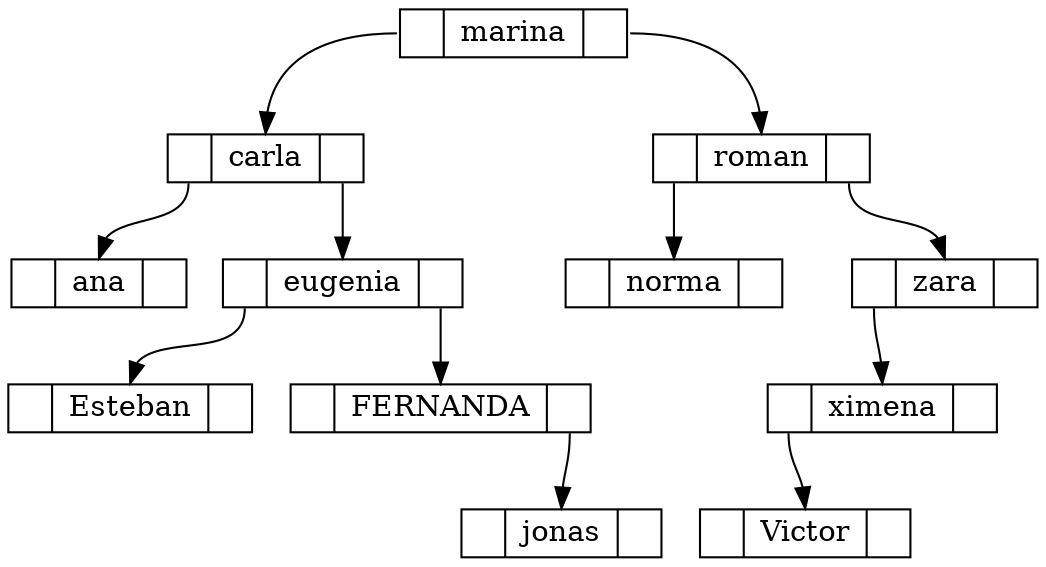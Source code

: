digraph UsersTree{
node[shape=record, height=.1];
marina[label = "<f0> |<f1> marina|<f2>"]; 
"marina":f0 -> "carla":f1; 
"marina":f2 -> "roman":f1; 
carla[label = "<f0> |<f1> carla|<f2>"]; 
"carla":f0 -> "ana":f1; 
"carla":f2 -> "eugenia":f1; 
ana[label = "<f0> |<f1> ana|<f2>"]; 
eugenia[label = "<f0> |<f1> eugenia|<f2>"]; 
"eugenia":f0 -> "Esteban":f1; 
"eugenia":f2 -> "FERNANDA":f1; 
Esteban[label = "<f0> |<f1> Esteban|<f2>"]; 
FERNANDA[label = "<f0> |<f1> FERNANDA|<f2>"]; 
"FERNANDA":f2 -> "jonas":f1; 
jonas[label = "<f0> |<f1> jonas|<f2>"]; 
roman[label = "<f0> |<f1> roman|<f2>"]; 
"roman":f0 -> "norma":f1; 
"roman":f2 -> "zara":f1; 
norma[label = "<f0> |<f1> norma|<f2>"]; 
zara[label = "<f0> |<f1> zara|<f2>"]; 
"zara":f0 -> "ximena":f1; 
ximena[label = "<f0> |<f1> ximena|<f2>"]; 
"ximena":f0 -> "Victor":f1; 
Victor[label = "<f0> |<f1> Victor|<f2>"]; 
fontsize=15;
}